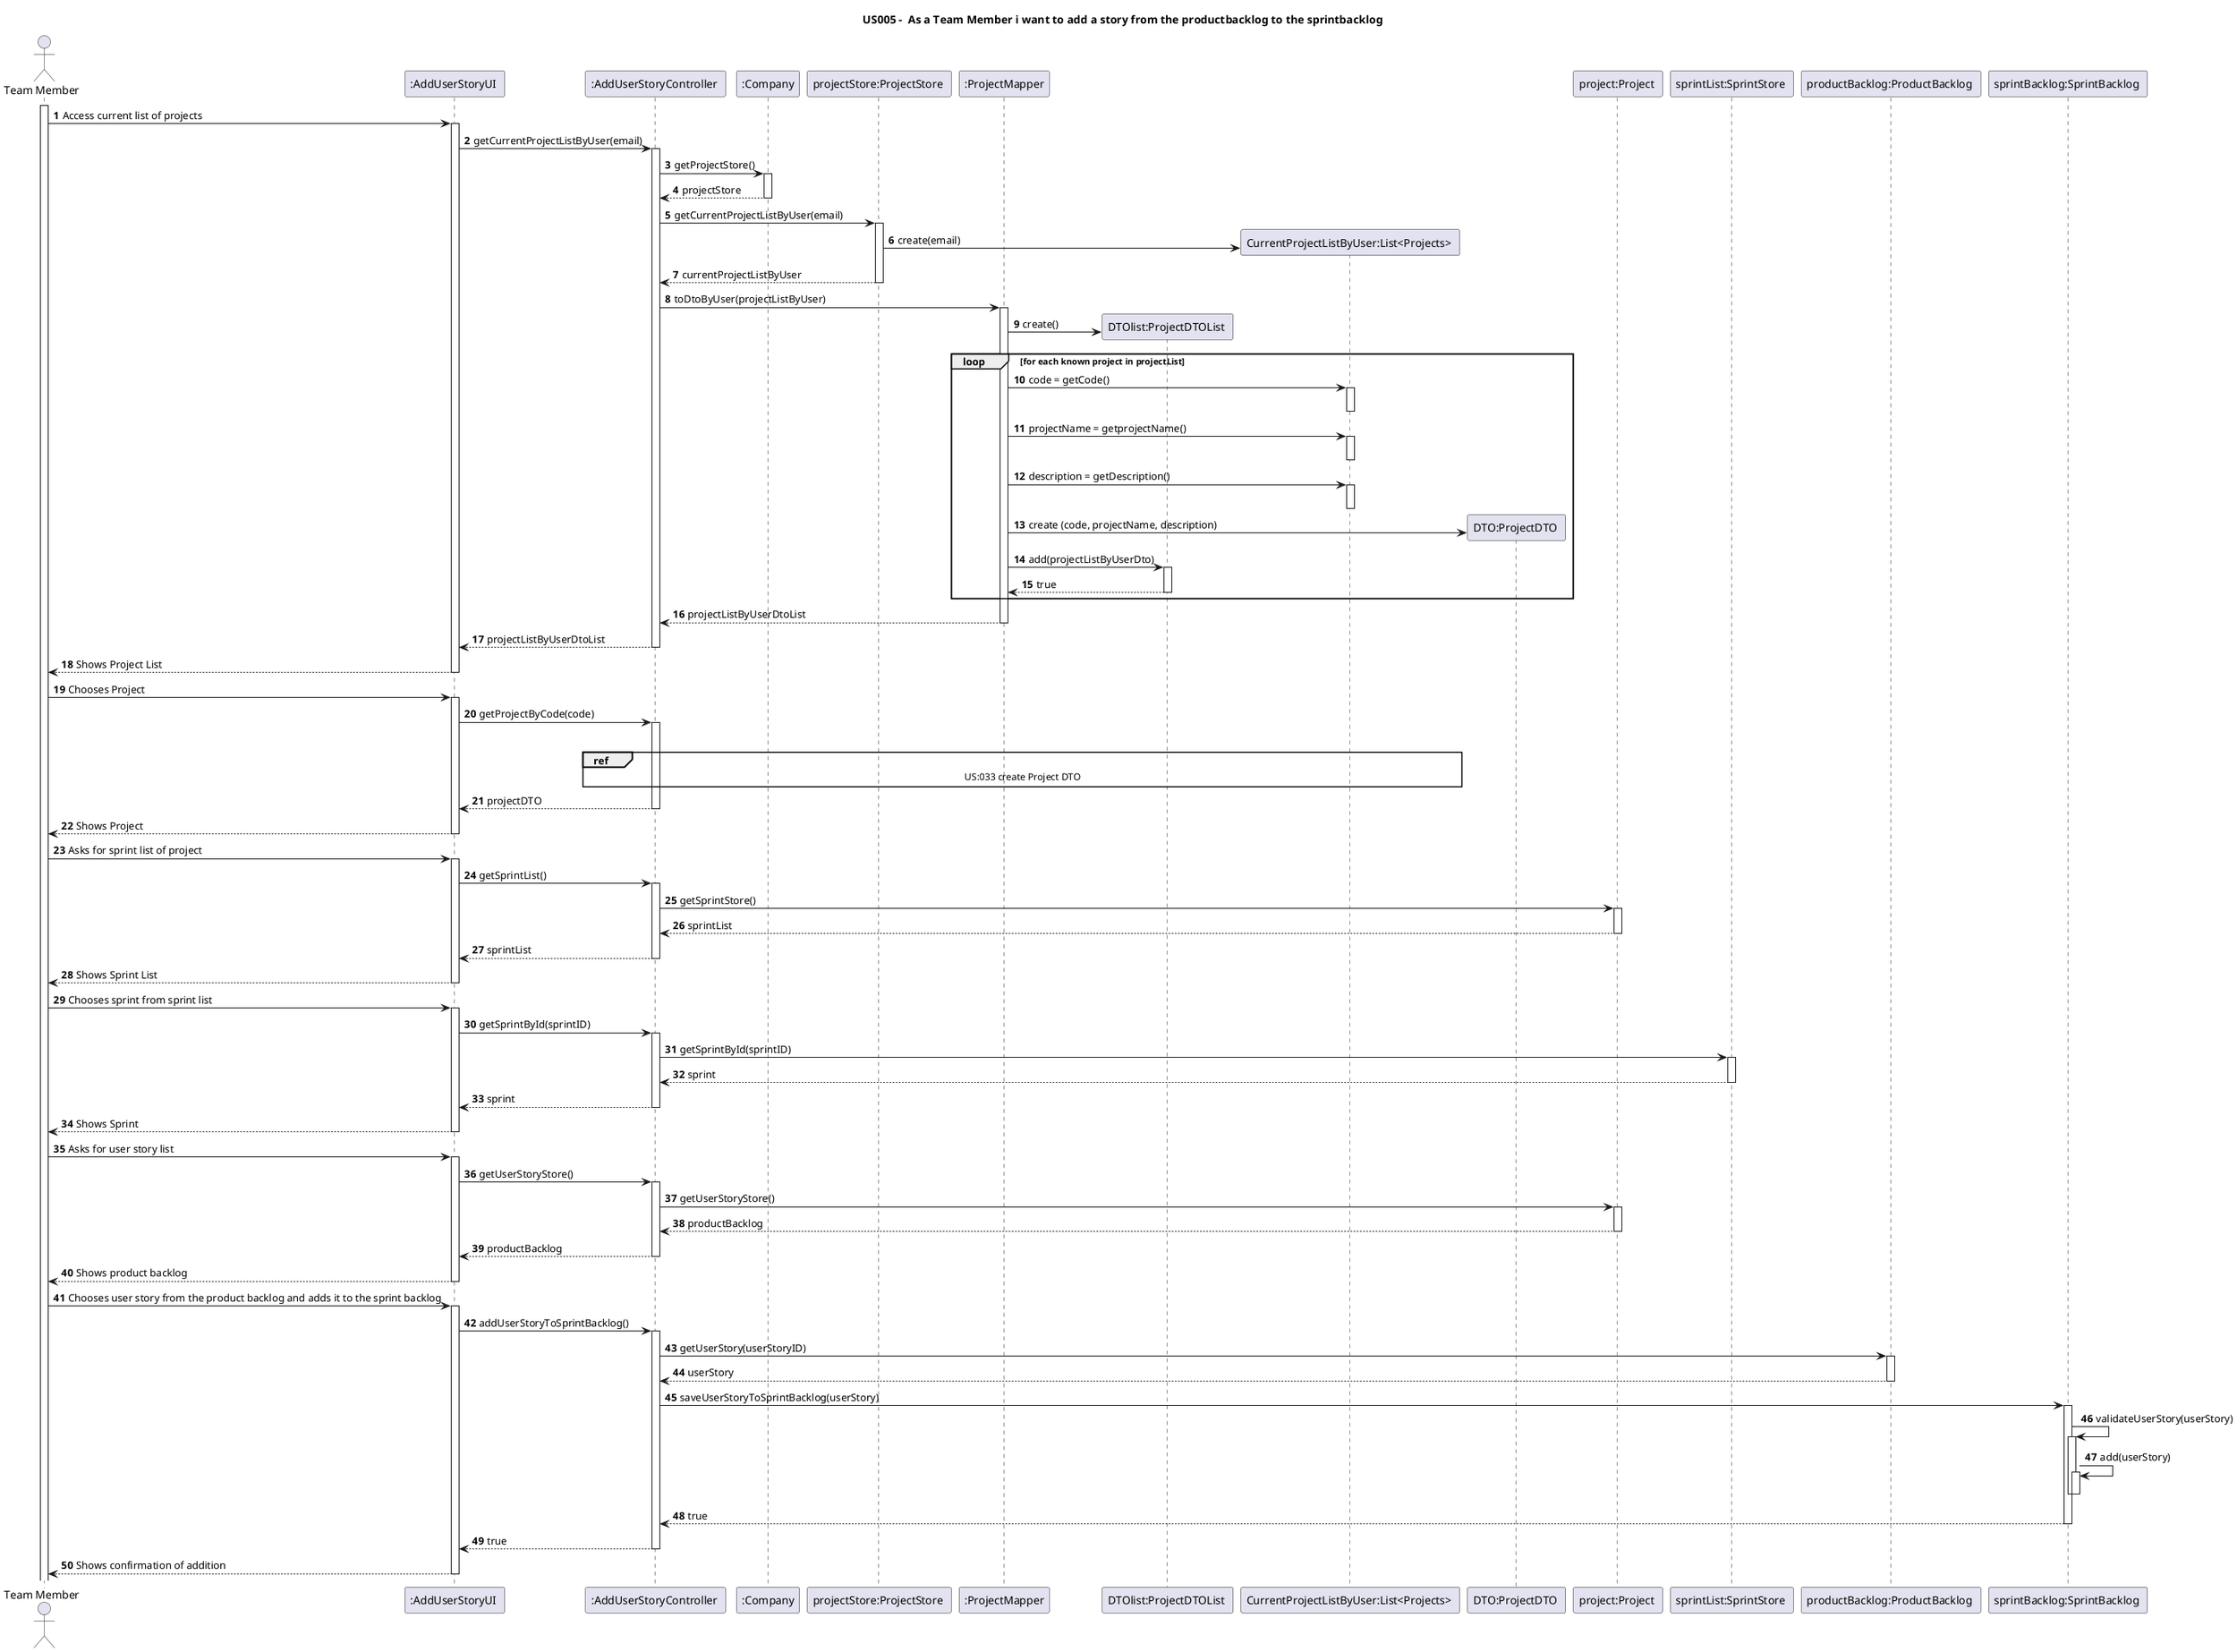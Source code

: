 @startuml
'https://plantuml.com/class-diagram

title US005 -  As a Team Member i want to add a story from the productbacklog to the sprintbacklog

autoactivate on
autonumber

actor "Team Member" as TM

participant ":AddUserStoryUI " as UI
participant ":AddUserStoryController " as Controller
participant ":Company" as Company
participant "projectStore:ProjectStore " as projStore
participant ":ProjectMapper" as mapper
participant "DTOlist:ProjectDTOList " as DTOlist
participant "CurrentProjectListByUser:List<Projects> " as currentList
participant "DTO:ProjectDTO " as DTO
participant "project:Project " as proj
participant "sprintList:SprintStore " as sprintStore
participant "productBacklog:ProductBacklog " as ProductBacklog
participant "sprintBacklog:SprintBacklog " as SprintBacklog


activate TM
TM -> UI: Access current list of projects
UI -> Controller: getCurrentProjectListByUser(email)
Controller -> Company: getProjectStore()
Company --> Controller: projectStore
Controller -> projStore: getCurrentProjectListByUser(email)
projStore -> currentList**: create(email)
projStore --> Controller:currentProjectListByUser

Controller-> mapper: toDtoByUser(projectListByUser)
mapper->DTOlist ** : create()

loop for each known project in projectList
mapper->currentList: code = getCode()
deactivate currentList
mapper->currentList: projectName = getprojectName()
deactivate currentList
mapper->currentList: description = getDescription()
deactivate currentList
mapper->DTO ** : create (code, projectName, description)
mapper->DTOlist: add(projectListByUserDto)
DTOlist-->mapper: true
end

mapper --> Controller: projectListByUserDtoList

Controller --> UI: projectListByUserDtoList
UI--> TM: Shows Project List

TM -> UI: Chooses Project
UI -> Controller: getProjectByCode(code)

deactivate projStore

ref over Controller, currentList : US:033 create Project DTO

Controller --> UI: projectDTO
UI --> TM: Shows Project

TM -> UI: Asks for sprint list of project
UI -> Controller: getSprintList()
Controller -> proj: getSprintStore()
proj --> Controller: sprintList
Controller --> UI: sprintList
UI --> TM: Shows Sprint List

TM -> UI: Chooses sprint from sprint list
UI -> Controller: getSprintById(sprintID)
Controller -> sprintStore: getSprintById(sprintID)
sprintStore --> Controller: sprint
Controller --> UI: sprint
UI --> TM: Shows Sprint

TM -> UI: Asks for user story list
UI -> Controller: getUserStoryStore()
Controller -> proj: getUserStoryStore()
proj --> Controller: productBacklog
Controller --> UI: productBacklog
UI --> TM: Shows product backlog

TM -> UI: Chooses user story from the product backlog and adds it to the sprint backlog
UI -> Controller: addUserStoryToSprintBacklog()
Controller -> ProductBacklog: getUserStory(userStoryID)
ProductBacklog --> Controller: userStory
Controller -> SprintBacklog: saveUserStoryToSprintBacklog(userStory)
SprintBacklog -> SprintBacklog: validateUserStory(userStory)
SprintBacklog -> SprintBacklog: add(userStory)
deactivate
deactivate
SprintBacklog --> Controller: true
Controller --> UI: true
UI --> TM: Shows confirmation of addition

@enduml